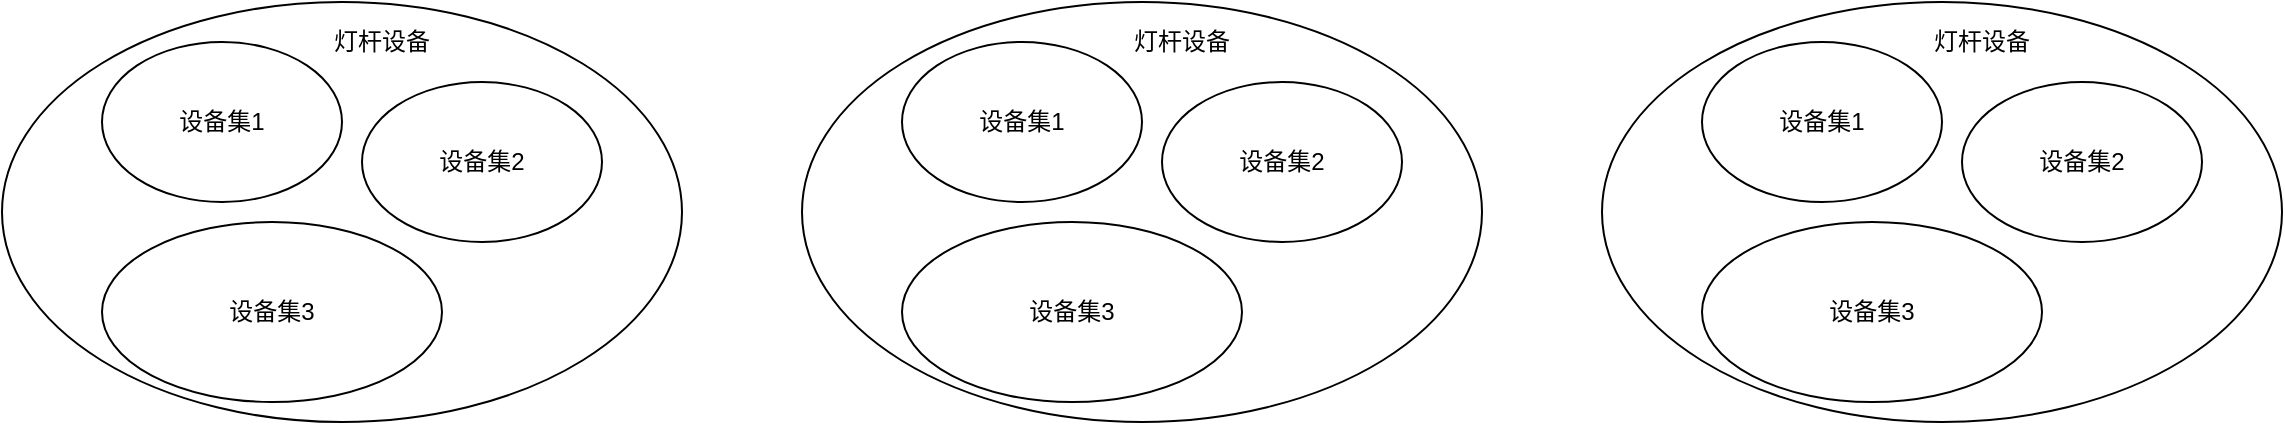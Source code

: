 <mxfile version="14.9.3" type="github">
  <diagram id="m5c8QIhB4_5hhPuWgGWi" name="Page-1">
    <mxGraphModel dx="1038" dy="547" grid="1" gridSize="10" guides="1" tooltips="1" connect="1" arrows="1" fold="1" page="1" pageScale="1" pageWidth="850" pageHeight="1100" math="0" shadow="0">
      <root>
        <mxCell id="0" />
        <mxCell id="1" parent="0" />
        <mxCell id="UI9DF7ZkgImTVSZ9xoxi-1" value="" style="ellipse;whiteSpace=wrap;html=1;" vertex="1" parent="1">
          <mxGeometry x="90" y="160" width="340" height="210" as="geometry" />
        </mxCell>
        <mxCell id="UI9DF7ZkgImTVSZ9xoxi-2" value="设备集1" style="ellipse;whiteSpace=wrap;html=1;" vertex="1" parent="1">
          <mxGeometry x="140" y="180" width="120" height="80" as="geometry" />
        </mxCell>
        <mxCell id="UI9DF7ZkgImTVSZ9xoxi-3" value="设备集2" style="ellipse;whiteSpace=wrap;html=1;" vertex="1" parent="1">
          <mxGeometry x="270" y="200" width="120" height="80" as="geometry" />
        </mxCell>
        <mxCell id="UI9DF7ZkgImTVSZ9xoxi-4" value="设备集3" style="ellipse;whiteSpace=wrap;html=1;" vertex="1" parent="1">
          <mxGeometry x="140" y="270" width="170" height="90" as="geometry" />
        </mxCell>
        <mxCell id="UI9DF7ZkgImTVSZ9xoxi-5" value="灯杆设备" style="text;html=1;strokeColor=none;fillColor=none;align=center;verticalAlign=middle;whiteSpace=wrap;rounded=0;" vertex="1" parent="1">
          <mxGeometry x="250" y="170" width="60" height="20" as="geometry" />
        </mxCell>
        <mxCell id="UI9DF7ZkgImTVSZ9xoxi-6" value="" style="ellipse;whiteSpace=wrap;html=1;" vertex="1" parent="1">
          <mxGeometry x="490" y="160" width="340" height="210" as="geometry" />
        </mxCell>
        <mxCell id="UI9DF7ZkgImTVSZ9xoxi-7" value="设备集1" style="ellipse;whiteSpace=wrap;html=1;" vertex="1" parent="1">
          <mxGeometry x="540" y="180" width="120" height="80" as="geometry" />
        </mxCell>
        <mxCell id="UI9DF7ZkgImTVSZ9xoxi-8" value="设备集2" style="ellipse;whiteSpace=wrap;html=1;" vertex="1" parent="1">
          <mxGeometry x="670" y="200" width="120" height="80" as="geometry" />
        </mxCell>
        <mxCell id="UI9DF7ZkgImTVSZ9xoxi-9" value="设备集3" style="ellipse;whiteSpace=wrap;html=1;" vertex="1" parent="1">
          <mxGeometry x="540" y="270" width="170" height="90" as="geometry" />
        </mxCell>
        <mxCell id="UI9DF7ZkgImTVSZ9xoxi-10" value="灯杆设备" style="text;html=1;strokeColor=none;fillColor=none;align=center;verticalAlign=middle;whiteSpace=wrap;rounded=0;" vertex="1" parent="1">
          <mxGeometry x="650" y="170" width="60" height="20" as="geometry" />
        </mxCell>
        <mxCell id="UI9DF7ZkgImTVSZ9xoxi-11" value="" style="ellipse;whiteSpace=wrap;html=1;" vertex="1" parent="1">
          <mxGeometry x="890" y="160" width="340" height="210" as="geometry" />
        </mxCell>
        <mxCell id="UI9DF7ZkgImTVSZ9xoxi-12" value="设备集1" style="ellipse;whiteSpace=wrap;html=1;" vertex="1" parent="1">
          <mxGeometry x="940" y="180" width="120" height="80" as="geometry" />
        </mxCell>
        <mxCell id="UI9DF7ZkgImTVSZ9xoxi-13" value="设备集2" style="ellipse;whiteSpace=wrap;html=1;" vertex="1" parent="1">
          <mxGeometry x="1070" y="200" width="120" height="80" as="geometry" />
        </mxCell>
        <mxCell id="UI9DF7ZkgImTVSZ9xoxi-14" value="设备集3" style="ellipse;whiteSpace=wrap;html=1;" vertex="1" parent="1">
          <mxGeometry x="940" y="270" width="170" height="90" as="geometry" />
        </mxCell>
        <mxCell id="UI9DF7ZkgImTVSZ9xoxi-15" value="灯杆设备" style="text;html=1;strokeColor=none;fillColor=none;align=center;verticalAlign=middle;whiteSpace=wrap;rounded=0;" vertex="1" parent="1">
          <mxGeometry x="1050" y="170" width="60" height="20" as="geometry" />
        </mxCell>
      </root>
    </mxGraphModel>
  </diagram>
</mxfile>
